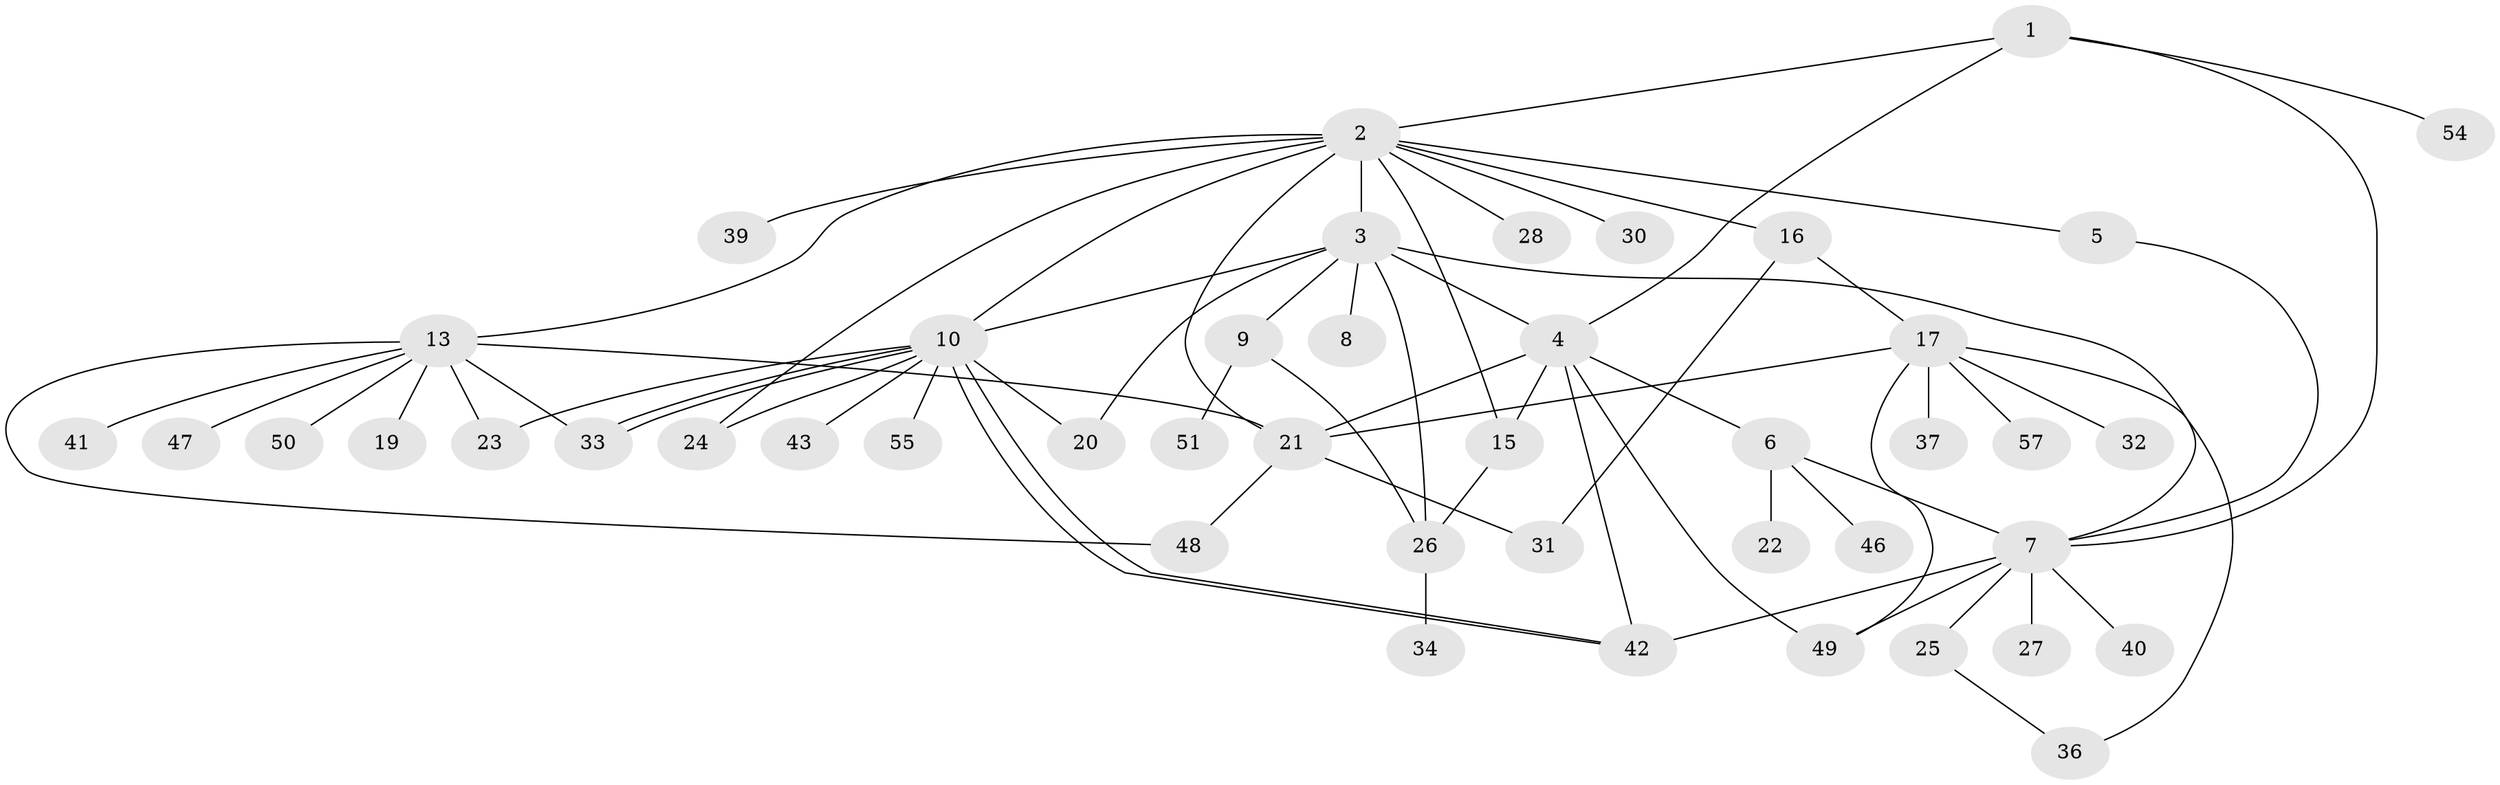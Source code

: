 // original degree distribution, {3: 0.12698412698412698, 14: 0.015873015873015872, 10: 0.031746031746031744, 6: 0.015873015873015872, 2: 0.14285714285714285, 5: 0.06349206349206349, 1: 0.49206349206349204, 4: 0.047619047619047616, 12: 0.015873015873015872, 8: 0.031746031746031744, 7: 0.015873015873015872}
// Generated by graph-tools (version 1.1) at 2025/41/03/06/25 10:41:51]
// undirected, 45 vertices, 68 edges
graph export_dot {
graph [start="1"]
  node [color=gray90,style=filled];
  1 [super="+38"];
  2 [super="+53"];
  3 [super="+14"];
  4 [super="+18"];
  5;
  6 [super="+12"];
  7 [super="+11"];
  8;
  9 [super="+35"];
  10 [super="+63"];
  13 [super="+29"];
  15;
  16 [super="+58"];
  17 [super="+45"];
  19;
  20;
  21 [super="+61"];
  22;
  23;
  24 [super="+52"];
  25 [super="+56"];
  26 [super="+62"];
  27;
  28;
  30;
  31;
  32 [super="+44"];
  33 [super="+60"];
  34;
  36;
  37;
  39;
  40;
  41;
  42;
  43 [super="+59"];
  46;
  47;
  48;
  49;
  50;
  51;
  54;
  55;
  57;
  1 -- 2;
  1 -- 54;
  1 -- 4;
  1 -- 7;
  2 -- 3;
  2 -- 5;
  2 -- 10;
  2 -- 13 [weight=2];
  2 -- 15;
  2 -- 16;
  2 -- 21;
  2 -- 24;
  2 -- 28;
  2 -- 30;
  2 -- 39;
  3 -- 4;
  3 -- 7 [weight=2];
  3 -- 8;
  3 -- 9;
  3 -- 10;
  3 -- 20;
  3 -- 26;
  4 -- 6;
  4 -- 15;
  4 -- 21;
  4 -- 49;
  4 -- 42;
  5 -- 7;
  6 -- 22;
  6 -- 46;
  6 -- 7;
  7 -- 42 [weight=2];
  7 -- 40;
  7 -- 49;
  7 -- 25;
  7 -- 27;
  9 -- 26;
  9 -- 51;
  10 -- 20;
  10 -- 23;
  10 -- 24;
  10 -- 33;
  10 -- 33;
  10 -- 42;
  10 -- 42;
  10 -- 43;
  10 -- 55;
  13 -- 19;
  13 -- 21;
  13 -- 23;
  13 -- 41;
  13 -- 48;
  13 -- 50;
  13 -- 47;
  13 -- 33;
  15 -- 26;
  16 -- 17;
  16 -- 31;
  17 -- 21;
  17 -- 32;
  17 -- 36;
  17 -- 37;
  17 -- 49;
  17 -- 57;
  21 -- 31;
  21 -- 48;
  25 -- 36;
  26 -- 34;
}
